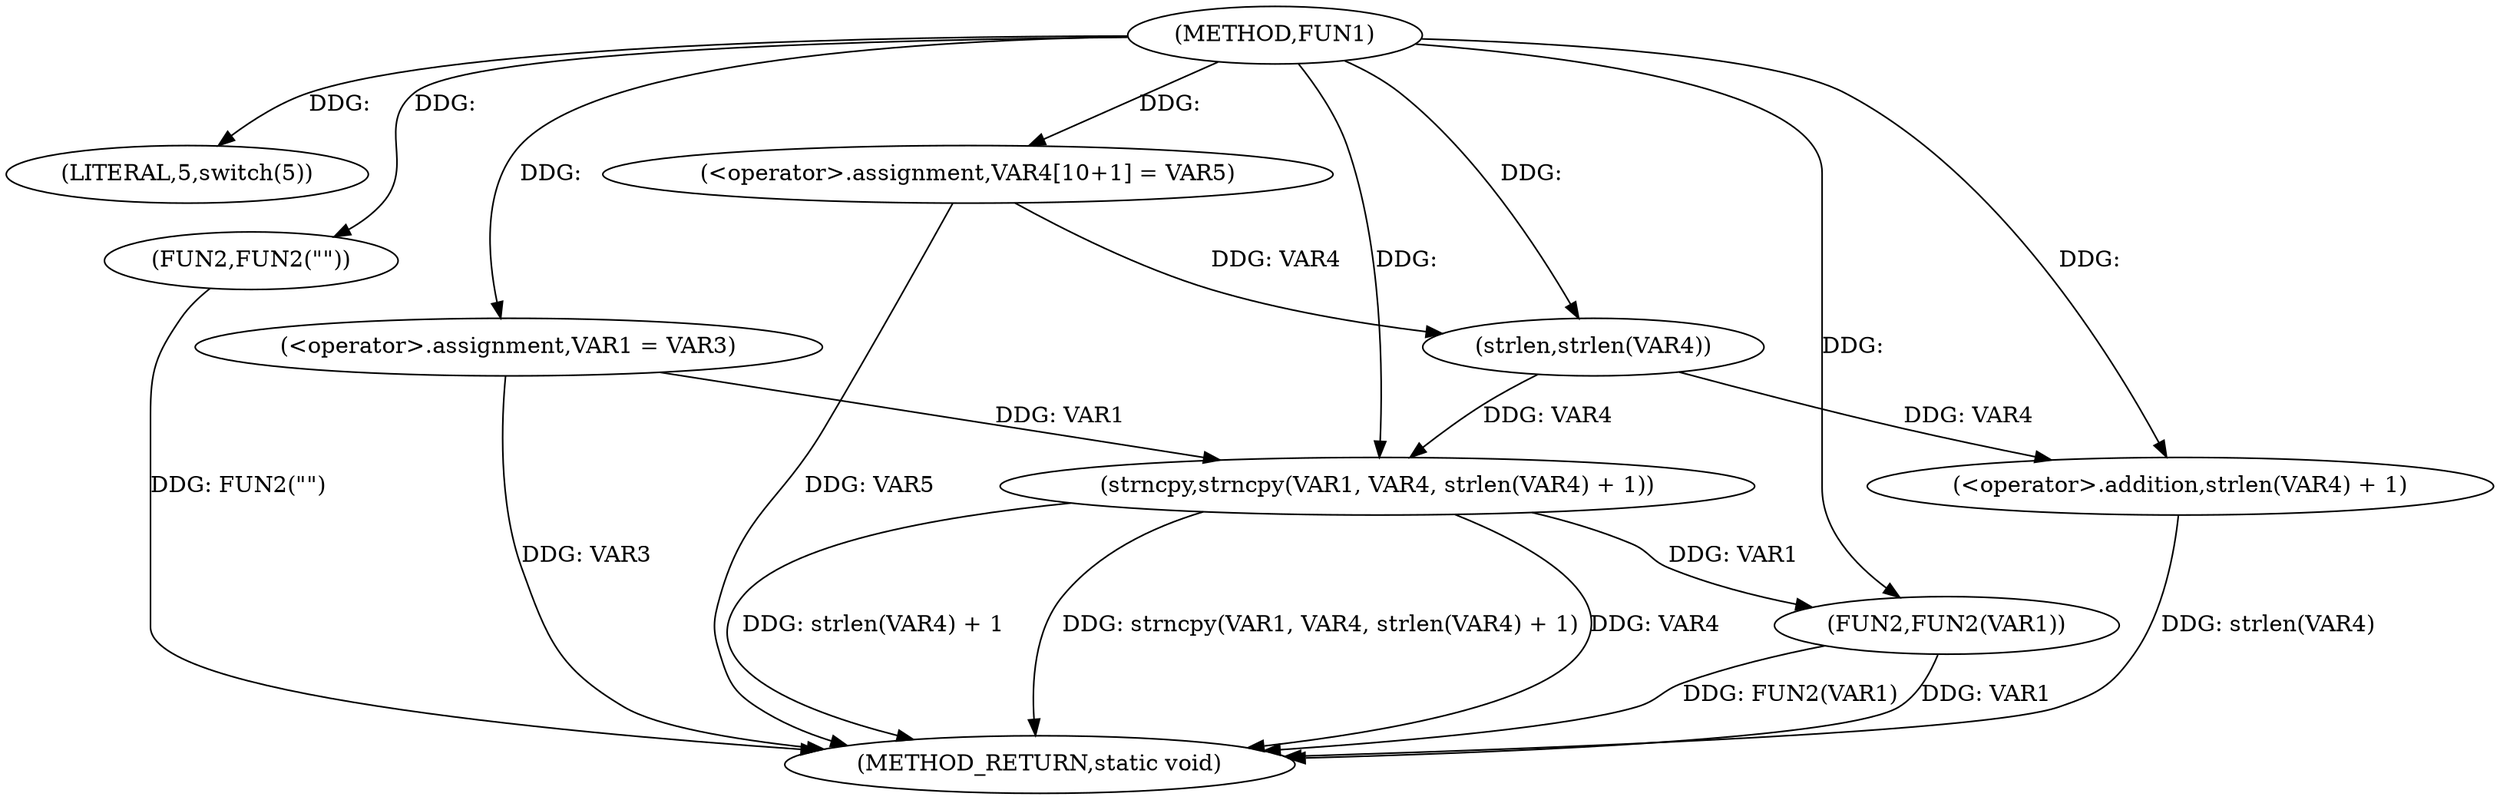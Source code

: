 digraph FUN1 {  
"1000100" [label = "(METHOD,FUN1)" ]
"1000131" [label = "(METHOD_RETURN,static void)" ]
"1000106" [label = "(LITERAL,5,switch(5))" ]
"1000109" [label = "(FUN2,FUN2(\"\"))" ]
"1000113" [label = "(<operator>.assignment,VAR1 = VAR3)" ]
"1000119" [label = "(<operator>.assignment,VAR4[10+1] = VAR5)" ]
"1000122" [label = "(strncpy,strncpy(VAR1, VAR4, strlen(VAR4) + 1))" ]
"1000125" [label = "(<operator>.addition,strlen(VAR4) + 1)" ]
"1000126" [label = "(strlen,strlen(VAR4))" ]
"1000129" [label = "(FUN2,FUN2(VAR1))" ]
  "1000122" -> "1000131"  [ label = "DDG: strlen(VAR4) + 1"] 
  "1000129" -> "1000131"  [ label = "DDG: FUN2(VAR1)"] 
  "1000122" -> "1000131"  [ label = "DDG: strncpy(VAR1, VAR4, strlen(VAR4) + 1)"] 
  "1000109" -> "1000131"  [ label = "DDG: FUN2(\"\")"] 
  "1000122" -> "1000131"  [ label = "DDG: VAR4"] 
  "1000129" -> "1000131"  [ label = "DDG: VAR1"] 
  "1000125" -> "1000131"  [ label = "DDG: strlen(VAR4)"] 
  "1000113" -> "1000131"  [ label = "DDG: VAR3"] 
  "1000119" -> "1000131"  [ label = "DDG: VAR5"] 
  "1000100" -> "1000106"  [ label = "DDG: "] 
  "1000100" -> "1000109"  [ label = "DDG: "] 
  "1000100" -> "1000113"  [ label = "DDG: "] 
  "1000100" -> "1000119"  [ label = "DDG: "] 
  "1000113" -> "1000122"  [ label = "DDG: VAR1"] 
  "1000100" -> "1000122"  [ label = "DDG: "] 
  "1000126" -> "1000122"  [ label = "DDG: VAR4"] 
  "1000126" -> "1000125"  [ label = "DDG: VAR4"] 
  "1000119" -> "1000126"  [ label = "DDG: VAR4"] 
  "1000100" -> "1000126"  [ label = "DDG: "] 
  "1000100" -> "1000125"  [ label = "DDG: "] 
  "1000122" -> "1000129"  [ label = "DDG: VAR1"] 
  "1000100" -> "1000129"  [ label = "DDG: "] 
}
